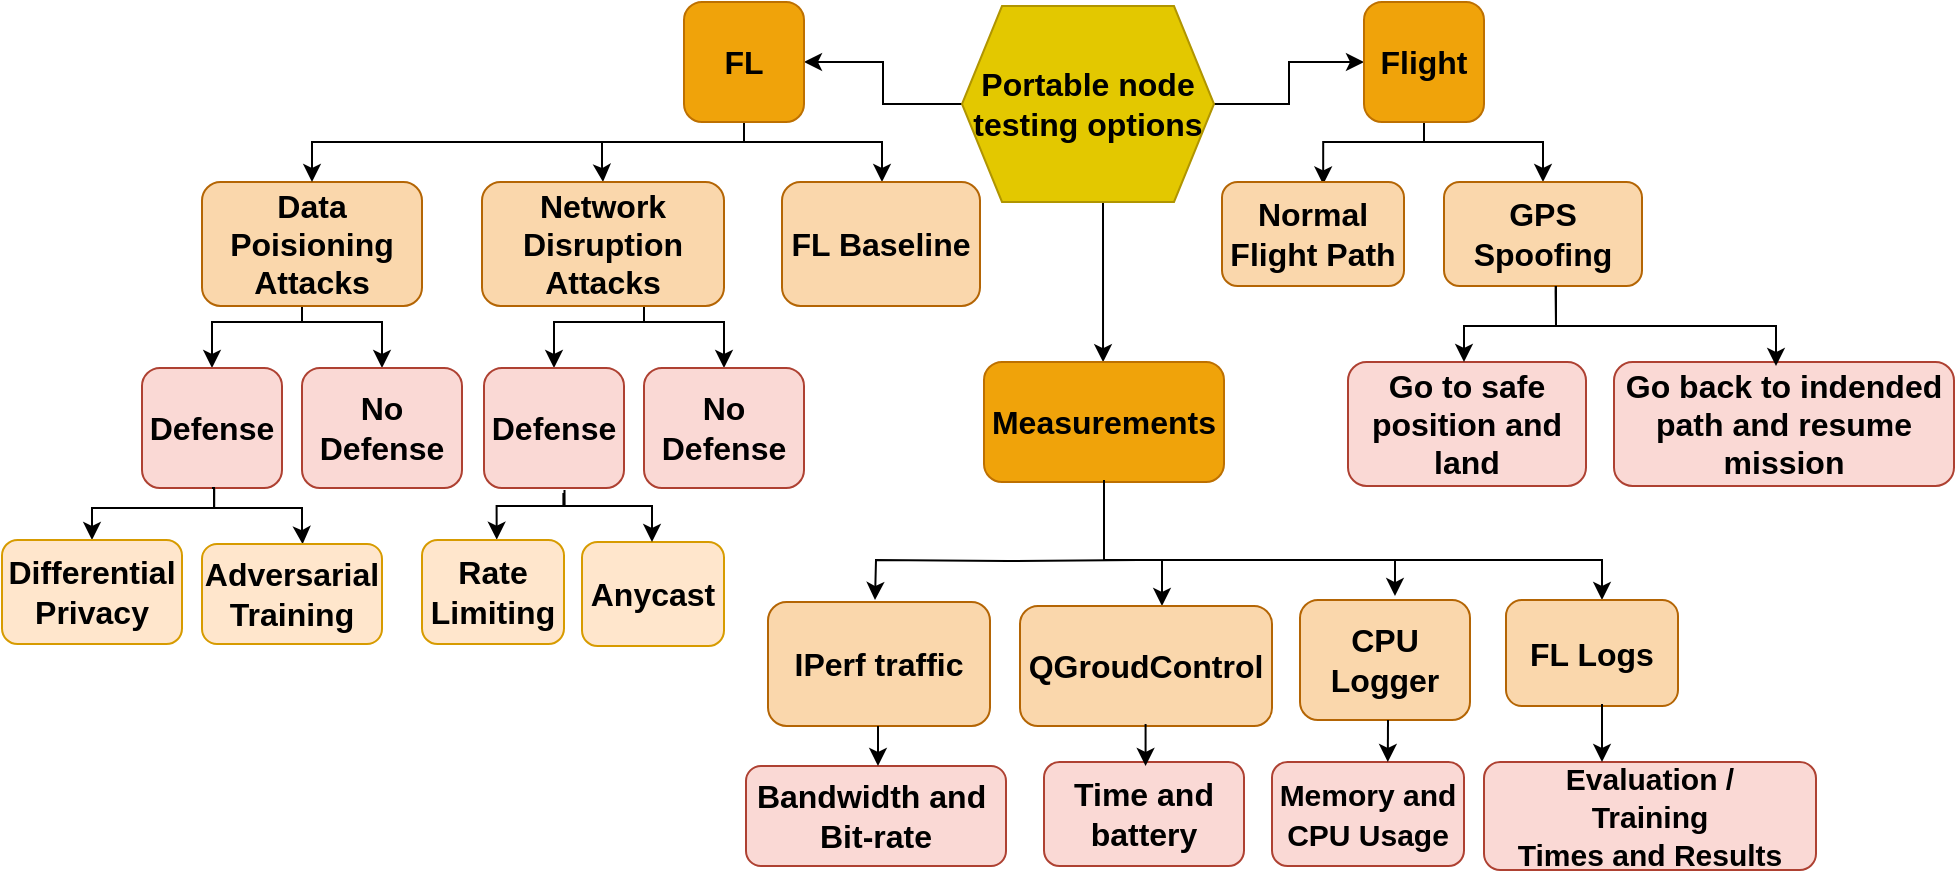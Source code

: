 <mxfile version="27.2.0">
  <diagram name="Page-1" id="DJ70CeG8Y_h8gXMlq4S5">
    <mxGraphModel dx="2892" dy="1150" grid="1" gridSize="10" guides="1" tooltips="1" connect="1" arrows="1" fold="1" page="1" pageScale="1" pageWidth="413" pageHeight="291" math="0" shadow="0">
      <root>
        <mxCell id="0" />
        <mxCell id="1" parent="0" />
        <mxCell id="7w4KuKzqW3WrsNHFxm3d-1" value="" style="edgeStyle=orthogonalEdgeStyle;rounded=0;orthogonalLoop=1;jettySize=auto;exitX=0.5;exitY=1;exitDx=0;exitDy=0;entryX=0.496;entryY=-0.032;entryDx=0;entryDy=0;fontStyle=1;entryPerimeter=0;fontSize=16;labelBackgroundColor=none;textShadow=0;html=1;" parent="1" edge="1">
          <mxGeometry relative="1" as="geometry">
            <mxPoint x="-109" y="120" as="sourcePoint" />
            <mxPoint x="-109.48" y="208.08" as="targetPoint" />
            <Array as="points">
              <mxPoint x="-109" y="105" />
              <mxPoint x="-108" y="105" />
              <mxPoint x="-108" y="120" />
              <mxPoint x="-109" y="120" />
            </Array>
          </mxGeometry>
        </mxCell>
        <mxCell id="7w4KuKzqW3WrsNHFxm3d-2" value="" style="edgeStyle=orthogonalEdgeStyle;rounded=0;orthogonalLoop=1;jettySize=auto;exitX=1;exitY=0.5;exitDx=0;exitDy=0;entryX=0;entryY=0.5;entryDx=0;entryDy=0;fontStyle=1;fontSize=16;labelBackgroundColor=none;textShadow=0;html=1;" parent="1" source="7w4KuKzqW3WrsNHFxm3d-4" target="7w4KuKzqW3WrsNHFxm3d-14" edge="1">
          <mxGeometry relative="1" as="geometry" />
        </mxCell>
        <mxCell id="7w4KuKzqW3WrsNHFxm3d-3" value="" style="rounded=0;orthogonalLoop=1;jettySize=auto;exitX=0;exitY=0.5;exitDx=0;exitDy=0;entryX=1;entryY=0.5;entryDx=0;entryDy=0;edgeStyle=orthogonalEdgeStyle;fontStyle=1;fontSize=16;labelBackgroundColor=none;textShadow=0;html=1;" parent="1" source="7w4KuKzqW3WrsNHFxm3d-4" target="7w4KuKzqW3WrsNHFxm3d-7" edge="1">
          <mxGeometry relative="1" as="geometry" />
        </mxCell>
        <mxCell id="7w4KuKzqW3WrsNHFxm3d-4" value="Portable node testing options" style="shape=hexagon;perimeter=hexagonPerimeter2;fixedSize=1;fontStyle=1;fillColor=#e3c800;strokeColor=#B09500;fontColor=#000000;fontSize=16;labelBackgroundColor=none;textShadow=0;whiteSpace=wrap;html=1;" parent="1" vertex="1">
          <mxGeometry x="-180" y="30" width="126" height="98" as="geometry" />
        </mxCell>
        <mxCell id="7w4KuKzqW3WrsNHFxm3d-5" value="" style="edgeStyle=orthogonalEdgeStyle;rounded=0;orthogonalLoop=1;jettySize=auto;exitX=0.5;exitY=1;exitDx=0;exitDy=0;entryX=0.5;entryY=0;entryDx=0;entryDy=0;fontStyle=1;fontSize=16;labelBackgroundColor=none;textShadow=0;html=1;" parent="1" source="7w4KuKzqW3WrsNHFxm3d-7" target="7w4KuKzqW3WrsNHFxm3d-20" edge="1">
          <mxGeometry relative="1" as="geometry">
            <Array as="points">
              <mxPoint x="-289" y="98" />
              <mxPoint x="-220" y="98" />
              <mxPoint x="-220" y="118" />
            </Array>
            <mxPoint x="-261" y="88" as="sourcePoint" />
          </mxGeometry>
        </mxCell>
        <mxCell id="7w4KuKzqW3WrsNHFxm3d-6" value="" style="edgeStyle=orthogonalEdgeStyle;rounded=0;orthogonalLoop=1;jettySize=auto;exitX=0.5;exitY=1;exitDx=0;exitDy=0;entryX=0.5;entryY=0;entryDx=0;entryDy=0;fontStyle=1;fontSize=16;labelBackgroundColor=none;textShadow=0;html=1;" parent="1" target="7w4KuKzqW3WrsNHFxm3d-23" edge="1">
          <mxGeometry relative="1" as="geometry">
            <Array as="points">
              <mxPoint x="-289" y="98" />
              <mxPoint x="-360" y="98" />
              <mxPoint x="-360" y="110" />
              <mxPoint x="-360" y="110" />
            </Array>
            <mxPoint x="-289" y="88" as="sourcePoint" />
          </mxGeometry>
        </mxCell>
        <mxCell id="7w4KuKzqW3WrsNHFxm3d-7" value="FL" style="rounded=1;fontStyle=1;fillColor=#f0a30a;strokeColor=#BD7000;fontColor=#000000;fontSize=16;labelBackgroundColor=none;textShadow=0;whiteSpace=wrap;html=1;" parent="1" vertex="1">
          <mxGeometry x="-319" y="28" width="60" height="60" as="geometry" />
        </mxCell>
        <mxCell id="7w4KuKzqW3WrsNHFxm3d-8" value="" style="edgeStyle=orthogonalEdgeStyle;rounded=0;orthogonalLoop=1;jettySize=auto;exitX=0.5;exitY=1;exitDx=0;exitDy=0;fontStyle=1;fontSize=16;labelBackgroundColor=none;textShadow=0;html=1;" parent="1" source="7w4KuKzqW3WrsNHFxm3d-11" edge="1">
          <mxGeometry relative="1" as="geometry">
            <Array as="points">
              <mxPoint x="-109" y="307" />
              <mxPoint x="-80" y="307" />
              <mxPoint x="-80" y="327" />
            </Array>
            <mxPoint x="-157" y="262" as="sourcePoint" />
            <mxPoint x="-80" y="330" as="targetPoint" />
          </mxGeometry>
        </mxCell>
        <mxCell id="7w4KuKzqW3WrsNHFxm3d-9" value="" style="edgeStyle=orthogonalEdgeStyle;rounded=0;orthogonalLoop=1;jettySize=auto;fontStyle=1;fontSize=16;labelBackgroundColor=none;textShadow=0;html=1;" parent="1" edge="1">
          <mxGeometry relative="1" as="geometry">
            <mxPoint x="-109" y="268" as="sourcePoint" />
            <mxPoint x="140" y="327" as="targetPoint" />
            <Array as="points">
              <mxPoint x="-109" y="307" />
              <mxPoint x="140" y="307" />
              <mxPoint x="140" y="327" />
            </Array>
          </mxGeometry>
        </mxCell>
        <mxCell id="7w4KuKzqW3WrsNHFxm3d-10" value="" style="edgeStyle=orthogonalEdgeStyle;rounded=0;orthogonalLoop=1;jettySize=auto;exitX=0.5;exitY=1;exitDx=0;exitDy=0;entryX=0.5;entryY=0;entryDx=0;entryDy=0;fontStyle=1;fontSize=16;labelBackgroundColor=none;textShadow=0;html=1;" parent="1" edge="1">
          <mxGeometry relative="1" as="geometry">
            <mxPoint x="-92" y="307" as="sourcePoint" />
            <mxPoint x="-223.5" y="327" as="targetPoint" />
          </mxGeometry>
        </mxCell>
        <mxCell id="7w4KuKzqW3WrsNHFxm3d-11" value="Measurements" style="rounded=1;fontStyle=1;fillColor=#f0a30a;fontColor=#000000;strokeColor=#BD7000;fontSize=16;labelBackgroundColor=none;textShadow=0;whiteSpace=wrap;html=1;" parent="1" vertex="1">
          <mxGeometry x="-169" y="208" width="120" height="60" as="geometry" />
        </mxCell>
        <mxCell id="7w4KuKzqW3WrsNHFxm3d-12" value="" style="edgeStyle=orthogonalEdgeStyle;rounded=0;orthogonalLoop=1;jettySize=auto;exitX=0.5;exitY=1;exitDx=0;exitDy=0;entryX=0.5;entryY=0;entryDx=0;entryDy=0;fontStyle=1;fontSize=16;labelBackgroundColor=none;textShadow=0;html=1;" parent="1" source="7w4KuKzqW3WrsNHFxm3d-14" target="7w4KuKzqW3WrsNHFxm3d-18" edge="1">
          <mxGeometry relative="1" as="geometry">
            <Array as="points">
              <mxPoint x="51" y="98" />
              <mxPoint x="111" y="98" />
            </Array>
            <mxPoint x="131" y="98" as="targetPoint" />
          </mxGeometry>
        </mxCell>
        <mxCell id="7w4KuKzqW3WrsNHFxm3d-13" value="" style="edgeStyle=orthogonalEdgeStyle;rounded=0;orthogonalLoop=1;jettySize=auto;exitX=0.5;exitY=1;exitDx=0;exitDy=0;entryX=0.556;entryY=0.024;entryDx=0;entryDy=0;fontStyle=1;fontSize=16;labelBackgroundColor=none;textShadow=0;html=1;entryPerimeter=0;" parent="1" source="7w4KuKzqW3WrsNHFxm3d-14" target="7w4KuKzqW3WrsNHFxm3d-19" edge="1">
          <mxGeometry relative="1" as="geometry">
            <Array as="points">
              <mxPoint x="51" y="98" />
              <mxPoint x="1" y="98" />
            </Array>
          </mxGeometry>
        </mxCell>
        <mxCell id="7w4KuKzqW3WrsNHFxm3d-14" value="Flight" style="rounded=1;fontStyle=1;fillColor=#f0a30a;fontColor=#000000;strokeColor=#BD7000;fontSize=16;labelBackgroundColor=none;textShadow=0;whiteSpace=wrap;html=1;" parent="1" vertex="1">
          <mxGeometry x="21" y="28" width="60" height="60" as="geometry" />
        </mxCell>
        <mxCell id="7w4KuKzqW3WrsNHFxm3d-15" value="FL Logs" style="rounded=1;fillColor=#fad7ac;strokeColor=#b46504;fontStyle=1;fontSize=16;labelBackgroundColor=none;textShadow=0;whiteSpace=wrap;html=1;" parent="1" vertex="1">
          <mxGeometry x="92" y="327" width="86" height="53" as="geometry" />
        </mxCell>
        <mxCell id="7w4KuKzqW3WrsNHFxm3d-16" value="QGroudControl" style="rounded=1;fillColor=#fad7ac;strokeColor=#b46504;fontStyle=1;fontSize=16;labelBackgroundColor=none;textShadow=0;whiteSpace=wrap;html=1;" parent="1" vertex="1">
          <mxGeometry x="-151" y="330" width="126" height="60" as="geometry" />
        </mxCell>
        <mxCell id="7w4KuKzqW3WrsNHFxm3d-17" value="IPerf traffic" style="rounded=1;fillColor=#fad7ac;strokeColor=#b46504;fontStyle=1;fontSize=16;labelBackgroundColor=none;textShadow=0;whiteSpace=wrap;html=1;" parent="1" vertex="1">
          <mxGeometry x="-277" y="328" width="111" height="62" as="geometry" />
        </mxCell>
        <mxCell id="7w4KuKzqW3WrsNHFxm3d-18" value="GPS Spoofing" style="rounded=1;fillColor=#fad7ac;strokeColor=#b46504;fontStyle=1;fontSize=16;labelBackgroundColor=none;textShadow=0;whiteSpace=wrap;html=1;" parent="1" vertex="1">
          <mxGeometry x="61" y="118" width="99" height="52" as="geometry" />
        </mxCell>
        <mxCell id="7w4KuKzqW3WrsNHFxm3d-19" value="Normal Flight Path" style="rounded=1;fillColor=#fad7ac;strokeColor=#b46504;fontStyle=1;fontSize=16;labelBackgroundColor=none;textShadow=0;whiteSpace=wrap;html=1;" parent="1" vertex="1">
          <mxGeometry x="-50" y="118" width="91" height="52" as="geometry" />
        </mxCell>
        <mxCell id="7w4KuKzqW3WrsNHFxm3d-20" value="FL Baseline" style="rounded=1;fillColor=#fad7ac;strokeColor=#b46504;fontStyle=1;fontSize=16;labelBackgroundColor=none;textShadow=0;whiteSpace=wrap;html=1;" parent="1" vertex="1">
          <mxGeometry x="-270" y="118" width="99" height="62" as="geometry" />
        </mxCell>
        <mxCell id="7w4KuKzqW3WrsNHFxm3d-21" value="" style="edgeStyle=orthogonalEdgeStyle;rounded=0;orthogonalLoop=1;jettySize=auto;exitX=0.5;exitY=1;exitDx=0;exitDy=0;entryX=0.5;entryY=0;entryDx=0;entryDy=0;fontStyle=1;fontSize=16;labelBackgroundColor=none;textShadow=0;html=1;" parent="1" source="7w4KuKzqW3WrsNHFxm3d-23" target="7w4KuKzqW3WrsNHFxm3d-27" edge="1">
          <mxGeometry relative="1" as="geometry">
            <Array as="points">
              <mxPoint x="-339" y="188" />
              <mxPoint x="-384" y="188" />
            </Array>
          </mxGeometry>
        </mxCell>
        <mxCell id="7w4KuKzqW3WrsNHFxm3d-22" value="" style="edgeStyle=orthogonalEdgeStyle;rounded=0;orthogonalLoop=1;jettySize=auto;exitX=0.5;exitY=1;exitDx=0;exitDy=0;entryX=0.5;entryY=0;entryDx=0;entryDy=0;fontStyle=1;fontSize=16;labelBackgroundColor=none;textShadow=0;html=1;" parent="1" source="7w4KuKzqW3WrsNHFxm3d-23" target="7w4KuKzqW3WrsNHFxm3d-26" edge="1">
          <mxGeometry relative="1" as="geometry">
            <Array as="points">
              <mxPoint x="-339" y="188" />
              <mxPoint x="-299" y="188" />
            </Array>
          </mxGeometry>
        </mxCell>
        <mxCell id="7w4KuKzqW3WrsNHFxm3d-23" value="Network Disruption Attacks" style="rounded=1;fillColor=#fad7ac;strokeColor=#b46504;fontStyle=1;fontSize=16;labelBackgroundColor=none;textShadow=0;whiteSpace=wrap;html=1;" parent="1" vertex="1">
          <mxGeometry x="-420" y="118" width="121" height="62" as="geometry" />
        </mxCell>
        <mxCell id="7w4KuKzqW3WrsNHFxm3d-24" value="Time and&lt;br&gt;battery" style="rounded=1;fillColor=#fad9d5;strokeColor=#ae4132;fontStyle=1;fontSize=16;labelBackgroundColor=none;textShadow=0;whiteSpace=wrap;html=1;" parent="1" vertex="1">
          <mxGeometry x="-139" y="408" width="100" height="52" as="geometry" />
        </mxCell>
        <mxCell id="7w4KuKzqW3WrsNHFxm3d-25" value="Bandwidth and&amp;nbsp;&lt;br&gt;Bit-rate" style="rounded=1;fillColor=#fad9d5;strokeColor=#ae4132;fontStyle=1;fontSize=16;labelBackgroundColor=none;textShadow=0;whiteSpace=wrap;html=1;" parent="1" vertex="1">
          <mxGeometry x="-288" y="410" width="130" height="50" as="geometry" />
        </mxCell>
        <mxCell id="7w4KuKzqW3WrsNHFxm3d-26" value="No&lt;br&gt;Defense" style="rounded=1;fillColor=#fad9d5;strokeColor=#ae4132;fontStyle=1;fontSize=16;labelBackgroundColor=none;textShadow=0;whiteSpace=wrap;html=1;" parent="1" vertex="1">
          <mxGeometry x="-339" y="211" width="80" height="60" as="geometry" />
        </mxCell>
        <mxCell id="7w4KuKzqW3WrsNHFxm3d-27" value="Defense" style="rounded=1;fillColor=#fad9d5;strokeColor=#ae4132;fontStyle=1;fontSize=16;labelBackgroundColor=none;textShadow=0;whiteSpace=wrap;html=1;" parent="1" vertex="1">
          <mxGeometry x="-419" y="211" width="70" height="60" as="geometry" />
        </mxCell>
        <mxCell id="7w4KuKzqW3WrsNHFxm3d-28" value="&lt;font style=&quot;font-size: 15px;&quot;&gt;Evaluation /&lt;br&gt;Training&lt;br&gt;Times and Results&lt;/font&gt;" style="rounded=1;fillColor=#fad9d5;strokeColor=#ae4132;fontStyle=1;fontSize=16;labelBackgroundColor=none;textShadow=0;whiteSpace=wrap;html=1;" parent="1" vertex="1">
          <mxGeometry x="81" y="408" width="166" height="54" as="geometry" />
        </mxCell>
        <mxCell id="7w4KuKzqW3WrsNHFxm3d-29" value="Go back to indended path and resume mission" style="rounded=1;fillColor=#fad9d5;strokeColor=#ae4132;fontStyle=1;fontSize=16;labelBackgroundColor=none;textShadow=0;whiteSpace=wrap;html=1;" parent="1" vertex="1">
          <mxGeometry x="146" y="208" width="170" height="62" as="geometry" />
        </mxCell>
        <mxCell id="7w4KuKzqW3WrsNHFxm3d-30" value="Go to safe position and land" style="rounded=1;fillColor=#fad9d5;strokeColor=#ae4132;fontStyle=1;fontSize=16;labelBackgroundColor=none;textShadow=0;whiteSpace=wrap;html=1;" parent="1" vertex="1">
          <mxGeometry x="13" y="208" width="119" height="62" as="geometry" />
        </mxCell>
        <mxCell id="7w4KuKzqW3WrsNHFxm3d-31" value="" style="edgeStyle=orthogonalEdgeStyle;rounded=0;orthogonalLoop=1;jettySize=auto;fontStyle=1;fontSize=16;labelBackgroundColor=none;textShadow=0;html=1;" parent="1" edge="1">
          <mxGeometry relative="1" as="geometry">
            <Array as="points">
              <mxPoint x="117" y="190" />
              <mxPoint x="71" y="190" />
            </Array>
            <mxPoint x="117" y="170" as="sourcePoint" />
            <mxPoint x="71" y="208" as="targetPoint" />
          </mxGeometry>
        </mxCell>
        <mxCell id="7w4KuKzqW3WrsNHFxm3d-32" value="" style="edgeStyle=orthogonalEdgeStyle;rounded=0;orthogonalLoop=1;jettySize=auto;exitX=0.564;exitY=1;exitDx=0;exitDy=0;entryX=0.5;entryY=0;entryDx=0;entryDy=0;fontStyle=1;fontSize=16;labelBackgroundColor=none;textShadow=0;html=1;exitPerimeter=0;" parent="1" source="7w4KuKzqW3WrsNHFxm3d-18" edge="1">
          <mxGeometry relative="1" as="geometry">
            <Array as="points">
              <mxPoint x="117" y="173" />
              <mxPoint x="117" y="190" />
              <mxPoint x="227" y="190" />
            </Array>
            <mxPoint x="94.133" y="173.508" as="sourcePoint" />
            <mxPoint x="227.0" y="210" as="targetPoint" />
          </mxGeometry>
        </mxCell>
        <mxCell id="7w4KuKzqW3WrsNHFxm3d-33" value="" style="edgeStyle=orthogonalEdgeStyle;rounded=0;orthogonalLoop=1;jettySize=auto;exitX=0.567;exitY=1.008;exitDx=0;exitDy=0;entryX=0.526;entryY=-0.042;entryDx=0;entryDy=0;fontStyle=1;fontSize=16;labelBackgroundColor=none;textShadow=0;html=1;entryPerimeter=0;exitPerimeter=0;" parent="1" edge="1">
          <mxGeometry relative="1" as="geometry">
            <Array as="points">
              <mxPoint x="-379" y="280" />
              <mxPoint x="-413" y="280" />
            </Array>
            <mxPoint x="-379.31" y="273.48" as="sourcePoint" />
            <mxPoint x="-412.654" y="296.816" as="targetPoint" />
          </mxGeometry>
        </mxCell>
        <mxCell id="7w4KuKzqW3WrsNHFxm3d-34" value="Anycast" style="rounded=1;fillColor=#ffe6cc;strokeColor=#d79b00;fontStyle=1;fontSize=16;labelBackgroundColor=none;textShadow=0;whiteSpace=wrap;html=1;" parent="1" vertex="1">
          <mxGeometry x="-370" y="298" width="71" height="52" as="geometry" />
        </mxCell>
        <mxCell id="7w4KuKzqW3WrsNHFxm3d-35" value="Rate Limiting" style="rounded=1;fillColor=#ffe6cc;strokeColor=#d79b00;fontStyle=1;fontSize=16;labelBackgroundColor=none;textShadow=0;whiteSpace=wrap;html=1;" parent="1" vertex="1">
          <mxGeometry x="-450" y="297" width="71" height="52" as="geometry" />
        </mxCell>
        <mxCell id="7w4KuKzqW3WrsNHFxm3d-36" value="" style="edgeStyle=orthogonalEdgeStyle;rounded=0;orthogonalLoop=1;jettySize=auto;exitX=0.5;exitY=1;exitDx=0;exitDy=0;entryX=0.5;entryY=0;entryDx=0;entryDy=0;fontStyle=1;fontSize=16;labelBackgroundColor=none;textShadow=0;html=1;" parent="1" source="7w4KuKzqW3WrsNHFxm3d-38" target="7w4KuKzqW3WrsNHFxm3d-40" edge="1">
          <mxGeometry relative="1" as="geometry">
            <Array as="points">
              <mxPoint x="-510" y="180" />
              <mxPoint x="-510" y="188" />
              <mxPoint x="-555" y="188" />
            </Array>
          </mxGeometry>
        </mxCell>
        <mxCell id="7w4KuKzqW3WrsNHFxm3d-37" value="" style="edgeStyle=orthogonalEdgeStyle;rounded=0;orthogonalLoop=1;jettySize=auto;exitX=0.5;exitY=1;exitDx=0;exitDy=0;entryX=0.5;entryY=0;entryDx=0;entryDy=0;fontStyle=1;fontSize=16;labelBackgroundColor=none;textShadow=0;html=1;" parent="1" source="7w4KuKzqW3WrsNHFxm3d-38" target="7w4KuKzqW3WrsNHFxm3d-39" edge="1">
          <mxGeometry relative="1" as="geometry">
            <Array as="points">
              <mxPoint x="-510" y="188" />
              <mxPoint x="-470" y="188" />
            </Array>
          </mxGeometry>
        </mxCell>
        <mxCell id="7w4KuKzqW3WrsNHFxm3d-38" value="Data Poisioning Attacks" style="rounded=1;fillColor=#fad7ac;strokeColor=#b46504;fontStyle=1;fontSize=16;labelBackgroundColor=none;textShadow=0;whiteSpace=wrap;html=1;" parent="1" vertex="1">
          <mxGeometry x="-560" y="118" width="110" height="62" as="geometry" />
        </mxCell>
        <mxCell id="7w4KuKzqW3WrsNHFxm3d-39" value="No&lt;br&gt;Defense" style="rounded=1;fillColor=#fad9d5;strokeColor=#ae4132;fontStyle=1;fontSize=16;labelBackgroundColor=none;textShadow=0;whiteSpace=wrap;html=1;" parent="1" vertex="1">
          <mxGeometry x="-510" y="211" width="80" height="60" as="geometry" />
        </mxCell>
        <mxCell id="7w4KuKzqW3WrsNHFxm3d-40" value="Defense" style="rounded=1;fillColor=#fad9d5;strokeColor=#ae4132;fontStyle=1;fontSize=16;labelBackgroundColor=none;textShadow=0;whiteSpace=wrap;html=1;" parent="1" vertex="1">
          <mxGeometry x="-590" y="211" width="70" height="60" as="geometry" />
        </mxCell>
        <mxCell id="7w4KuKzqW3WrsNHFxm3d-41" value="" style="edgeStyle=orthogonalEdgeStyle;rounded=0;orthogonalLoop=1;jettySize=auto;entryX=0.5;entryY=0;entryDx=0;entryDy=0;exitX=0.5;exitY=1;exitDx=0;exitDy=0;fontStyle=1;fontSize=16;labelBackgroundColor=none;textShadow=0;html=1;" parent="1" target="7w4KuKzqW3WrsNHFxm3d-44" edge="1">
          <mxGeometry relative="1" as="geometry">
            <Array as="points">
              <mxPoint x="-554" y="271" />
              <mxPoint x="-554" y="281" />
              <mxPoint x="-615" y="281" />
            </Array>
            <mxPoint x="-555" y="271" as="sourcePoint" />
            <mxPoint x="-619.05" y="297.416" as="targetPoint" />
          </mxGeometry>
        </mxCell>
        <mxCell id="7w4KuKzqW3WrsNHFxm3d-42" value="" style="edgeStyle=orthogonalEdgeStyle;rounded=0;orthogonalLoop=1;jettySize=auto;exitX=0.516;exitY=1.007;exitDx=0;exitDy=0;entryX=0.559;entryY=0.002;entryDx=0;entryDy=0;exitPerimeter=0;entryPerimeter=0;fontStyle=1;fontSize=16;labelBackgroundColor=none;textShadow=0;html=1;" parent="1" source="7w4KuKzqW3WrsNHFxm3d-40" target="7w4KuKzqW3WrsNHFxm3d-43" edge="1">
          <mxGeometry relative="1" as="geometry">
            <Array as="points">
              <mxPoint x="-554" y="281" />
              <mxPoint x="-510" y="281" />
              <mxPoint x="-510" y="293" />
            </Array>
            <mxPoint x="-553" y="271" as="sourcePoint" />
            <mxPoint x="-499" y="291" as="targetPoint" />
          </mxGeometry>
        </mxCell>
        <mxCell id="7w4KuKzqW3WrsNHFxm3d-43" value="Adversarial Training" style="rounded=1;fillColor=#ffe6cc;strokeColor=#d79b00;fontStyle=1;fontSize=16;labelBackgroundColor=none;textShadow=0;whiteSpace=wrap;html=1;" parent="1" vertex="1">
          <mxGeometry x="-560" y="299" width="90" height="50" as="geometry" />
        </mxCell>
        <mxCell id="7w4KuKzqW3WrsNHFxm3d-44" value="Differential Privacy" style="rounded=1;fillColor=#ffe6cc;strokeColor=#d79b00;fontStyle=1;fontSize=16;labelBackgroundColor=none;textShadow=0;whiteSpace=wrap;html=1;" parent="1" vertex="1">
          <mxGeometry x="-660" y="297" width="90" height="52" as="geometry" />
        </mxCell>
        <mxCell id="7w4KuKzqW3WrsNHFxm3d-45" value="" style="endArrow=classic;rounded=0;entryX=0.5;entryY=0;entryDx=0;entryDy=0;fontStyle=1;fontSize=16;labelBackgroundColor=none;textShadow=0;html=1;" parent="1" edge="1">
          <mxGeometry width="50" height="50" relative="1" as="geometry">
            <mxPoint x="-325" y="98" as="sourcePoint" />
            <mxPoint x="-505" y="118" as="targetPoint" />
            <Array as="points">
              <mxPoint x="-505" y="98" />
            </Array>
          </mxGeometry>
        </mxCell>
        <mxCell id="7w4KuKzqW3WrsNHFxm3d-46" value="CPU Logger" style="rounded=1;fillColor=#fad7ac;strokeColor=#b46504;fontStyle=1;fontSize=16;labelBackgroundColor=none;textShadow=0;whiteSpace=wrap;html=1;" parent="1" vertex="1">
          <mxGeometry x="-11" y="327" width="85" height="60" as="geometry" />
        </mxCell>
        <mxCell id="7w4KuKzqW3WrsNHFxm3d-47" value="" style="edgeStyle=orthogonalEdgeStyle;rounded=0;orthogonalLoop=1;jettySize=auto;exitX=0.5;exitY=1;exitDx=0;exitDy=0;fontStyle=1;fontSize=16;labelBackgroundColor=none;textShadow=0;html=1;entryX=0.547;entryY=-0.016;entryDx=0;entryDy=0;entryPerimeter=0;" parent="1" edge="1">
          <mxGeometry relative="1" as="geometry">
            <Array as="points">
              <mxPoint x="-109" y="307" />
              <mxPoint x="36" y="307" />
            </Array>
            <mxPoint x="-109" y="267" as="sourcePoint" />
            <mxPoint x="36.495" y="325.04" as="targetPoint" />
          </mxGeometry>
        </mxCell>
        <mxCell id="7w4KuKzqW3WrsNHFxm3d-48" value="&lt;font style=&quot;font-size: 15px;&quot;&gt;Memory and CPU Usage&lt;/font&gt;" style="rounded=1;fillColor=#fad9d5;strokeColor=#ae4132;fontStyle=1;fontSize=16;labelBackgroundColor=none;textShadow=0;whiteSpace=wrap;html=1;" parent="1" vertex="1">
          <mxGeometry x="-25" y="408" width="96" height="52" as="geometry" />
        </mxCell>
        <mxCell id="7w4KuKzqW3WrsNHFxm3d-49" value="" style="endArrow=classic;rounded=0;entryX=0.5;entryY=0;entryDx=0;entryDy=0;fontStyle=1;fontSize=16;labelBackgroundColor=none;textShadow=0;html=1;" parent="1" edge="1">
          <mxGeometry width="50" height="50" relative="1" as="geometry">
            <mxPoint x="-222" y="390" as="sourcePoint" />
            <mxPoint x="-222" y="410" as="targetPoint" />
          </mxGeometry>
        </mxCell>
        <mxCell id="7w4KuKzqW3WrsNHFxm3d-50" value="" style="endArrow=classic;rounded=0;exitX=0.517;exitY=0.991;exitDx=0;exitDy=0;exitPerimeter=0;entryX=0.5;entryY=0;entryDx=0;entryDy=0;fontStyle=1;fontSize=16;labelBackgroundColor=none;textShadow=0;html=1;" parent="1" edge="1">
          <mxGeometry width="50" height="50" relative="1" as="geometry">
            <mxPoint x="-88.21" y="389" as="sourcePoint" />
            <mxPoint x="-88.21" y="410" as="targetPoint" />
          </mxGeometry>
        </mxCell>
        <mxCell id="7w4KuKzqW3WrsNHFxm3d-51" value="" style="endArrow=classic;rounded=0;entryX=0.5;entryY=0;entryDx=0;entryDy=0;fontStyle=1;fontSize=16;labelBackgroundColor=none;textShadow=0;html=1;" parent="1" edge="1">
          <mxGeometry width="50" height="50" relative="1" as="geometry">
            <mxPoint x="33" y="387" as="sourcePoint" />
            <mxPoint x="32.91" y="408" as="targetPoint" />
          </mxGeometry>
        </mxCell>
        <mxCell id="7w4KuKzqW3WrsNHFxm3d-52" value="" style="edgeStyle=orthogonalEdgeStyle;rounded=0;orthogonalLoop=1;jettySize=auto;exitX=0.575;exitY=1.016;exitDx=0;exitDy=0;entryX=0.559;entryY=0.002;entryDx=0;entryDy=0;exitPerimeter=0;entryPerimeter=0;fontStyle=1;fontSize=16;labelBackgroundColor=none;textShadow=0;html=1;" parent="1" edge="1">
          <mxGeometry relative="1" as="geometry">
            <Array as="points">
              <mxPoint x="-379" y="280" />
              <mxPoint x="-335" y="280" />
              <mxPoint x="-335" y="298" />
            </Array>
            <mxPoint x="-378.75" y="271.96" as="sourcePoint" />
            <mxPoint x="-335.5" y="298" as="targetPoint" />
          </mxGeometry>
        </mxCell>
        <mxCell id="7w4KuKzqW3WrsNHFxm3d-53" value="" style="endArrow=classic;rounded=0;entryX=0.5;entryY=0;entryDx=0;entryDy=0;fontStyle=1;fontSize=16;labelBackgroundColor=none;textShadow=0;html=1;" parent="1" edge="1">
          <mxGeometry width="50" height="50" relative="1" as="geometry">
            <mxPoint x="140" y="379" as="sourcePoint" />
            <mxPoint x="140" y="408" as="targetPoint" />
          </mxGeometry>
        </mxCell>
      </root>
    </mxGraphModel>
  </diagram>
</mxfile>
